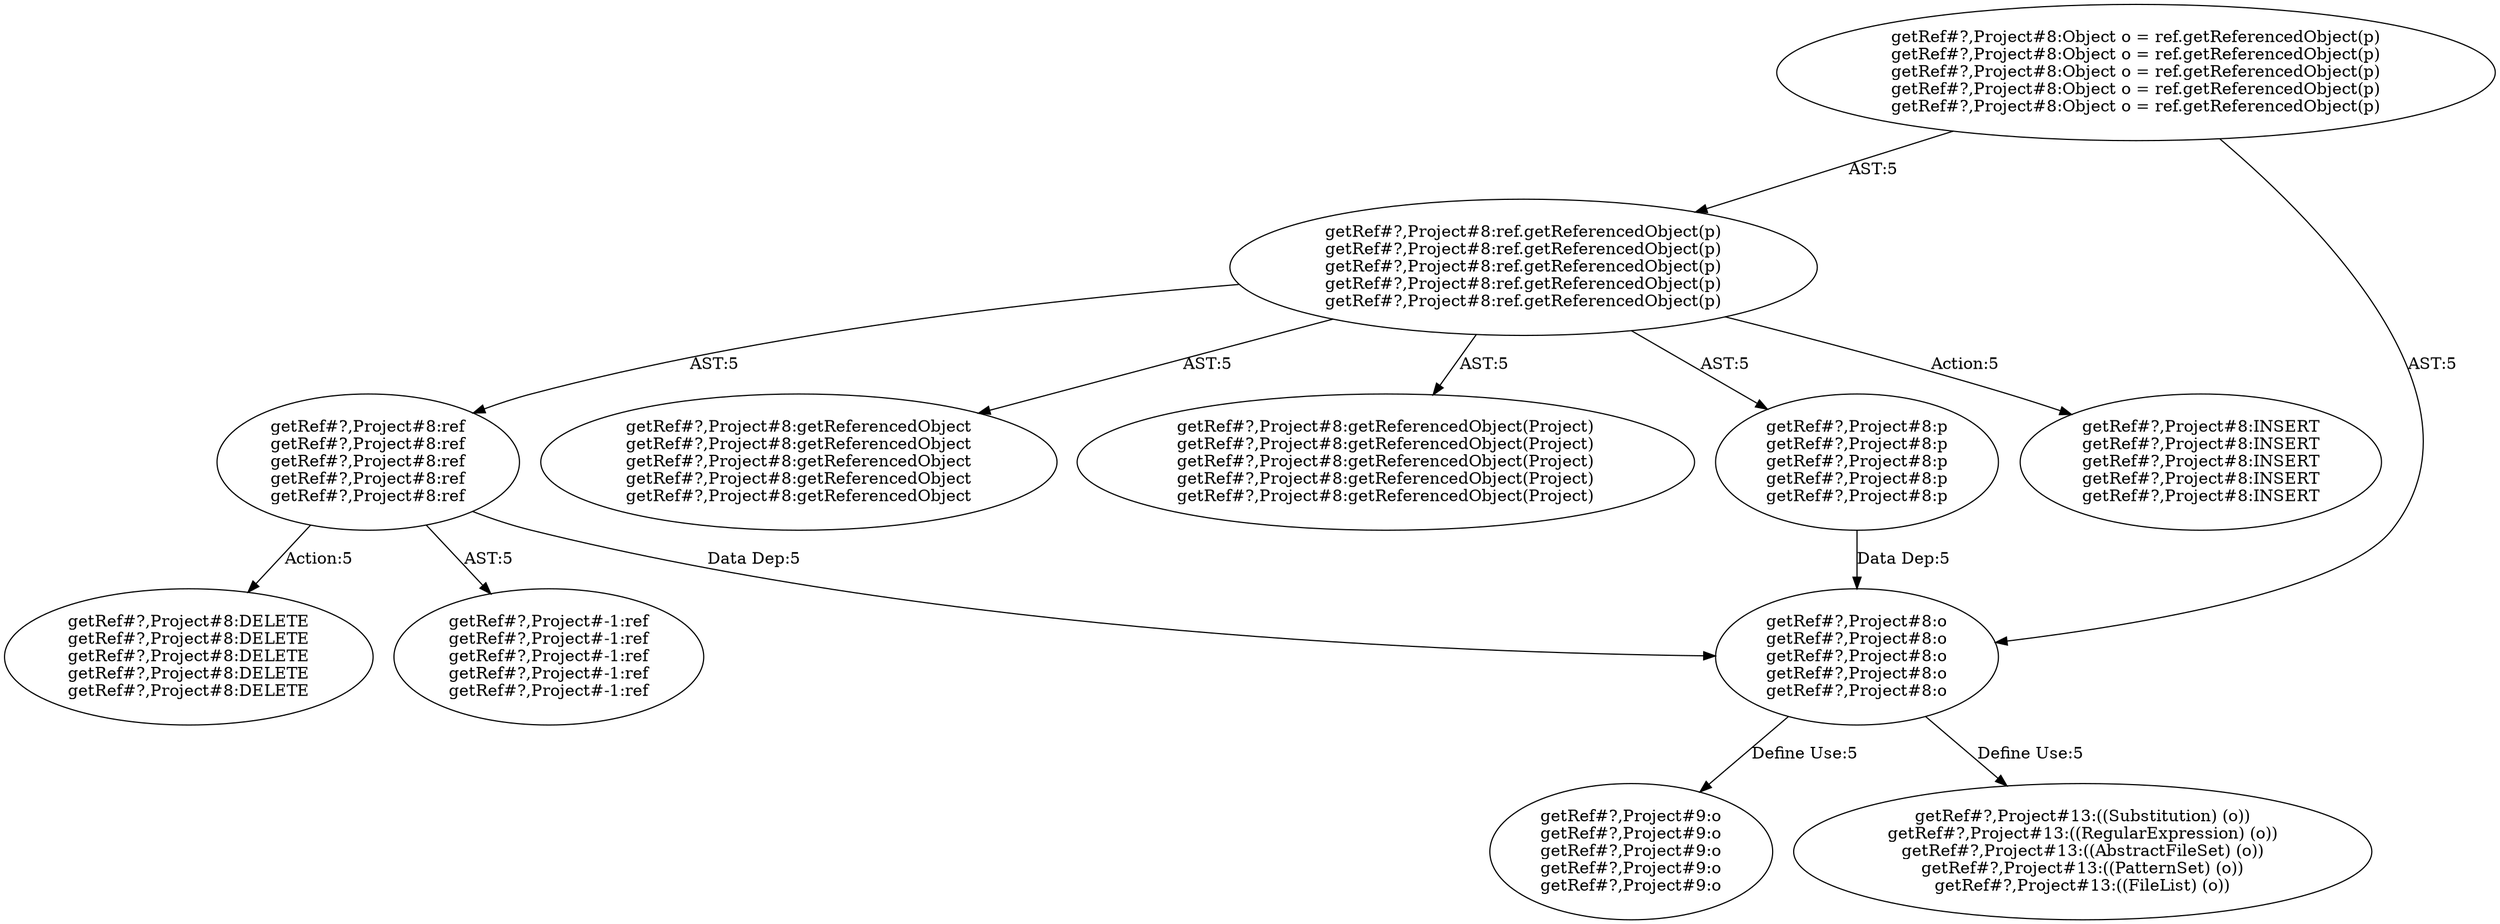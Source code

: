 digraph "Pattern" {
0 [label="getRef#?,Project#8:DELETE
getRef#?,Project#8:DELETE
getRef#?,Project#8:DELETE
getRef#?,Project#8:DELETE
getRef#?,Project#8:DELETE" shape=ellipse]
1 [label="getRef#?,Project#8:ref
getRef#?,Project#8:ref
getRef#?,Project#8:ref
getRef#?,Project#8:ref
getRef#?,Project#8:ref" shape=ellipse]
2 [label="getRef#?,Project#8:ref.getReferencedObject(p)
getRef#?,Project#8:ref.getReferencedObject(p)
getRef#?,Project#8:ref.getReferencedObject(p)
getRef#?,Project#8:ref.getReferencedObject(p)
getRef#?,Project#8:ref.getReferencedObject(p)" shape=ellipse]
3 [label="getRef#?,Project#8:Object o = ref.getReferencedObject(p)
getRef#?,Project#8:Object o = ref.getReferencedObject(p)
getRef#?,Project#8:Object o = ref.getReferencedObject(p)
getRef#?,Project#8:Object o = ref.getReferencedObject(p)
getRef#?,Project#8:Object o = ref.getReferencedObject(p)" shape=ellipse]
4 [label="getRef#?,Project#8:getReferencedObject
getRef#?,Project#8:getReferencedObject
getRef#?,Project#8:getReferencedObject
getRef#?,Project#8:getReferencedObject
getRef#?,Project#8:getReferencedObject" shape=ellipse]
5 [label="getRef#?,Project#8:getReferencedObject(Project)
getRef#?,Project#8:getReferencedObject(Project)
getRef#?,Project#8:getReferencedObject(Project)
getRef#?,Project#8:getReferencedObject(Project)
getRef#?,Project#8:getReferencedObject(Project)" shape=ellipse]
6 [label="getRef#?,Project#8:p
getRef#?,Project#8:p
getRef#?,Project#8:p
getRef#?,Project#8:p
getRef#?,Project#8:p" shape=ellipse]
7 [label="getRef#?,Project#8:INSERT
getRef#?,Project#8:INSERT
getRef#?,Project#8:INSERT
getRef#?,Project#8:INSERT
getRef#?,Project#8:INSERT" shape=ellipse]
8 [label="getRef#?,Project#-1:ref
getRef#?,Project#-1:ref
getRef#?,Project#-1:ref
getRef#?,Project#-1:ref
getRef#?,Project#-1:ref" shape=ellipse]
9 [label="getRef#?,Project#8:o
getRef#?,Project#8:o
getRef#?,Project#8:o
getRef#?,Project#8:o
getRef#?,Project#8:o" shape=ellipse]
10 [label="getRef#?,Project#9:o
getRef#?,Project#9:o
getRef#?,Project#9:o
getRef#?,Project#9:o
getRef#?,Project#9:o" shape=ellipse]
11 [label="getRef#?,Project#13:((Substitution) (o))
getRef#?,Project#13:((RegularExpression) (o))
getRef#?,Project#13:((AbstractFileSet) (o))
getRef#?,Project#13:((PatternSet) (o))
getRef#?,Project#13:((FileList) (o))" shape=ellipse]
1 -> 0 [label="Action:5"];
1 -> 8 [label="AST:5"];
1 -> 9 [label="Data Dep:5"];
2 -> 1 [label="AST:5"];
2 -> 4 [label="AST:5"];
2 -> 5 [label="AST:5"];
2 -> 6 [label="AST:5"];
2 -> 7 [label="Action:5"];
3 -> 2 [label="AST:5"];
3 -> 9 [label="AST:5"];
6 -> 9 [label="Data Dep:5"];
9 -> 10 [label="Define Use:5"];
9 -> 11 [label="Define Use:5"];
}
